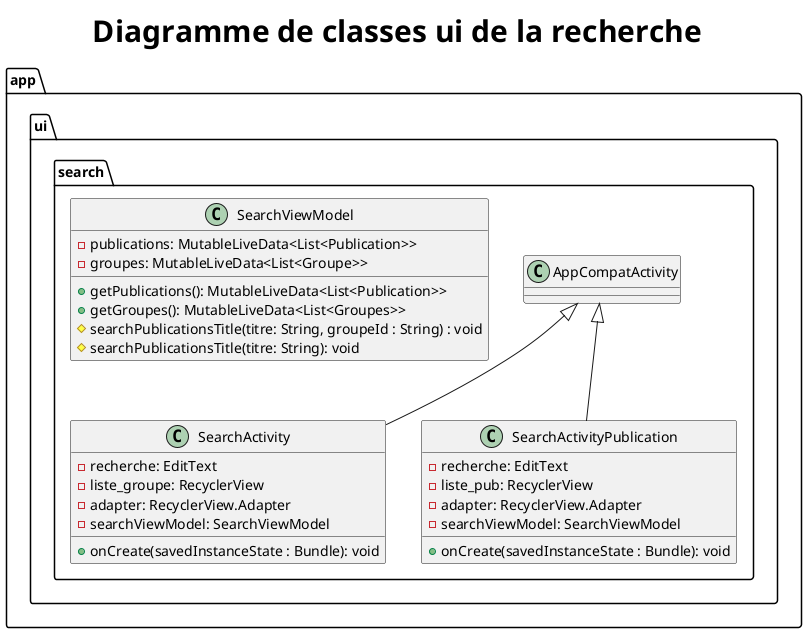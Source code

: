 @startuml modelui
title <size:30><b>Diagramme de classes ui de la recherche</b></size>

package app{

  package ui{

    package search{

        class SearchActivity extends AppCompatActivity {
            - recherche: EditText
            - liste_groupe: RecyclerView
            - adapter: RecyclerView.Adapter
            - searchViewModel: SearchViewModel

            + onCreate(savedInstanceState : Bundle): void
        }

         class SearchActivityPublication extends AppCompatActivity {
                    - recherche: EditText
                    - liste_pub: RecyclerView
                    - adapter: RecyclerView.Adapter
                    - searchViewModel: SearchViewModel

                    + onCreate(savedInstanceState : Bundle): void
                }

        class SearchViewModel{
              - publications: MutableLiveData<List<Publication>>
              - groupes: MutableLiveData<List<Groupe>>
              + getPublications(): MutableLiveData<List<Publication>>
              + getGroupes(): MutableLiveData<List<Groupes>>
              # searchPublicationsTitle(titre: String, groupeId : String) : void
              # searchPublicationsTitle(titre: String): void
        }
       }
    }
 }
@enduml